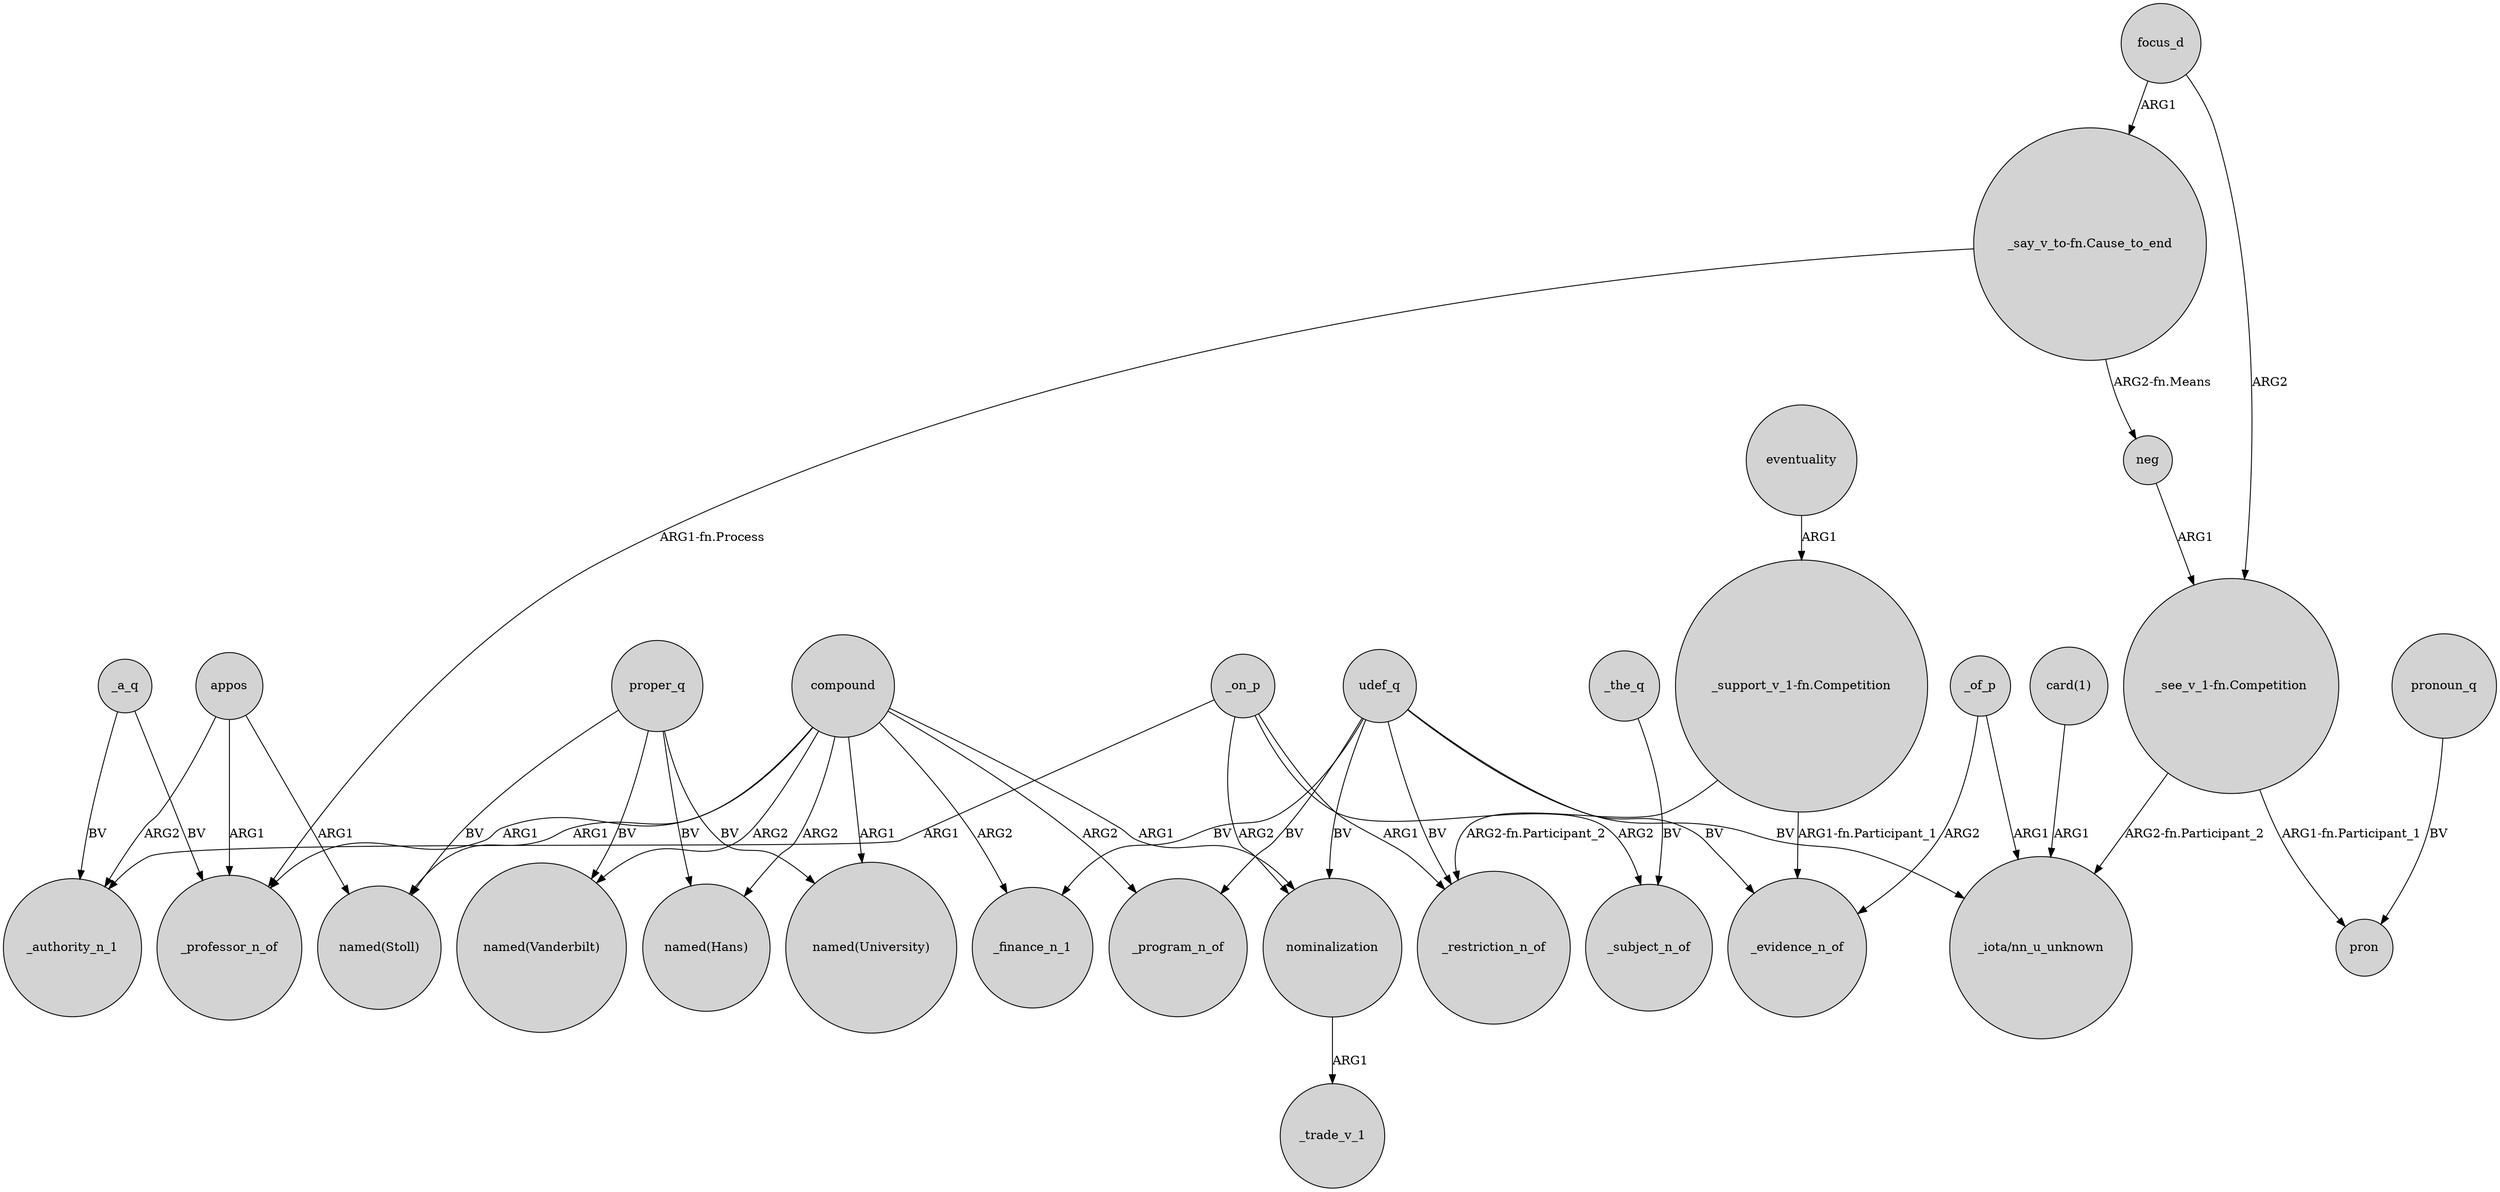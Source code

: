 digraph {
	node [shape=circle style=filled]
	"_say_v_to-fn.Cause_to_end" -> _professor_n_of [label="ARG1-fn.Process"]
	"_see_v_1-fn.Competition" -> pron [label="ARG1-fn.Participant_1"]
	_a_q -> _professor_n_of [label=BV]
	udef_q -> _finance_n_1 [label=BV]
	compound -> "named(Hans)" [label=ARG2]
	_on_p -> nominalization [label=ARG2]
	udef_q -> "_iota/nn_u_unknown" [label=BV]
	proper_q -> "named(University)" [label=BV]
	appos -> _professor_n_of [label=ARG1]
	focus_d -> "_say_v_to-fn.Cause_to_end" [label=ARG1]
	compound -> "named(Stoll)" [label=ARG1]
	compound -> _professor_n_of [label=ARG1]
	appos -> "named(Stoll)" [label=ARG1]
	udef_q -> nominalization [label=BV]
	proper_q -> "named(Vanderbilt)" [label=BV]
	"card(1)" -> "_iota/nn_u_unknown" [label=ARG1]
	udef_q -> _restriction_n_of [label=BV]
	_on_p -> _restriction_n_of [label=ARG1]
	udef_q -> _program_n_of [label=BV]
	_of_p -> _evidence_n_of [label=ARG2]
	"_say_v_to-fn.Cause_to_end" -> neg [label="ARG2-fn.Means"]
	compound -> _program_n_of [label=ARG2]
	pronoun_q -> pron [label=BV]
	compound -> nominalization [label=ARG1]
	compound -> _finance_n_1 [label=ARG2]
	focus_d -> "_see_v_1-fn.Competition" [label=ARG2]
	udef_q -> _evidence_n_of [label=BV]
	_on_p -> _authority_n_1 [label=ARG1]
	_a_q -> _authority_n_1 [label=BV]
	"_see_v_1-fn.Competition" -> "_iota/nn_u_unknown" [label="ARG2-fn.Participant_2"]
	_on_p -> _subject_n_of [label=ARG2]
	eventuality -> "_support_v_1-fn.Competition" [label=ARG1]
	compound -> "named(Vanderbilt)" [label=ARG2]
	_the_q -> _subject_n_of [label=BV]
	proper_q -> "named(Hans)" [label=BV]
	"_support_v_1-fn.Competition" -> _evidence_n_of [label="ARG1-fn.Participant_1"]
	compound -> "named(University)" [label=ARG1]
	_of_p -> "_iota/nn_u_unknown" [label=ARG1]
	neg -> "_see_v_1-fn.Competition" [label=ARG1]
	"_support_v_1-fn.Competition" -> _restriction_n_of [label="ARG2-fn.Participant_2"]
	appos -> _authority_n_1 [label=ARG2]
	nominalization -> _trade_v_1 [label=ARG1]
	proper_q -> "named(Stoll)" [label=BV]
}

